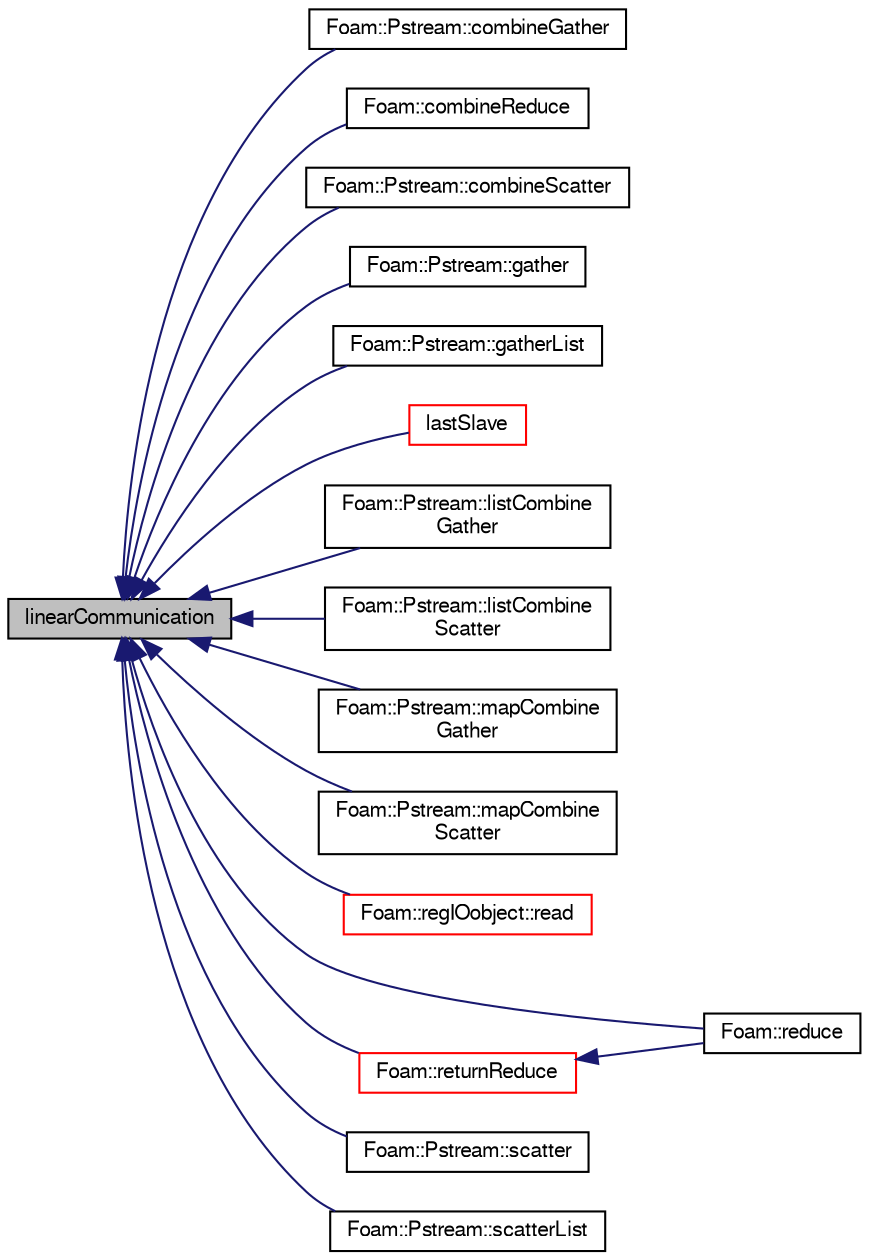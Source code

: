 digraph "linearCommunication"
{
  bgcolor="transparent";
  edge [fontname="FreeSans",fontsize="10",labelfontname="FreeSans",labelfontsize="10"];
  node [fontname="FreeSans",fontsize="10",shape=record];
  rankdir="LR";
  Node15634 [label="linearCommunication",height=0.2,width=0.4,color="black", fillcolor="grey75", style="filled", fontcolor="black"];
  Node15634 -> Node15635 [dir="back",color="midnightblue",fontsize="10",style="solid",fontname="FreeSans"];
  Node15635 [label="Foam::Pstream::combineGather",height=0.2,width=0.4,color="black",URL="$a26250.html#affc3a1954c11e71aafe6072bce9a4942",tooltip="Like above but switches between linear/tree communication. "];
  Node15634 -> Node15636 [dir="back",color="midnightblue",fontsize="10",style="solid",fontname="FreeSans"];
  Node15636 [label="Foam::combineReduce",height=0.2,width=0.4,color="black",URL="$a21124.html#a8c343f8cea376ede9abfdfd4e517f050"];
  Node15634 -> Node15637 [dir="back",color="midnightblue",fontsize="10",style="solid",fontname="FreeSans"];
  Node15637 [label="Foam::Pstream::combineScatter",height=0.2,width=0.4,color="black",URL="$a26250.html#aca0c5c69df01302f98555cacd74a967a",tooltip="Like above but switches between linear/tree communication. "];
  Node15634 -> Node15638 [dir="back",color="midnightblue",fontsize="10",style="solid",fontname="FreeSans"];
  Node15638 [label="Foam::Pstream::gather",height=0.2,width=0.4,color="black",URL="$a26250.html#ac6bd6ba48aeaba13d01248b080a3fbc9",tooltip="Like above but switches between linear/tree communication. "];
  Node15634 -> Node15639 [dir="back",color="midnightblue",fontsize="10",style="solid",fontname="FreeSans"];
  Node15639 [label="Foam::Pstream::gatherList",height=0.2,width=0.4,color="black",URL="$a26250.html#af27b07dfe4135fca416456ae1b323211",tooltip="Like above but switches between linear/tree communication. "];
  Node15634 -> Node15640 [dir="back",color="midnightblue",fontsize="10",style="solid",fontname="FreeSans"];
  Node15640 [label="lastSlave",height=0.2,width=0.4,color="red",URL="$a26270.html#a6ba6de79b96f3b7f2d987b2b657f47e1",tooltip="Process index of last slave. "];
  Node15634 -> Node15879 [dir="back",color="midnightblue",fontsize="10",style="solid",fontname="FreeSans"];
  Node15879 [label="Foam::Pstream::listCombine\lGather",height=0.2,width=0.4,color="black",URL="$a26250.html#a35e4e6e94b62df7b14431dcb0a0bcd2d",tooltip="Like above but switches between linear/tree communication. "];
  Node15634 -> Node15880 [dir="back",color="midnightblue",fontsize="10",style="solid",fontname="FreeSans"];
  Node15880 [label="Foam::Pstream::listCombine\lScatter",height=0.2,width=0.4,color="black",URL="$a26250.html#ab6749bb43e837c32040a992d2d29ca6f",tooltip="Like above but switches between linear/tree communication. "];
  Node15634 -> Node15881 [dir="back",color="midnightblue",fontsize="10",style="solid",fontname="FreeSans"];
  Node15881 [label="Foam::Pstream::mapCombine\lGather",height=0.2,width=0.4,color="black",URL="$a26250.html#a73619efeb9418b7aafe5b1b86c6d436c",tooltip="Like above but switches between linear/tree communication. "];
  Node15634 -> Node15882 [dir="back",color="midnightblue",fontsize="10",style="solid",fontname="FreeSans"];
  Node15882 [label="Foam::Pstream::mapCombine\lScatter",height=0.2,width=0.4,color="black",URL="$a26250.html#a829c1ccd679f6b502e2d7b140f5ee407",tooltip="Like above but switches between linear/tree communication. "];
  Node15634 -> Node15883 [dir="back",color="midnightblue",fontsize="10",style="solid",fontname="FreeSans"];
  Node15883 [label="Foam::regIOobject::read",height=0.2,width=0.4,color="red",URL="$a26334.html#af816873151ddb0126e98bb2f914d8ed5",tooltip="Read object. "];
  Node15634 -> Node17712 [dir="back",color="midnightblue",fontsize="10",style="solid",fontname="FreeSans"];
  Node17712 [label="Foam::reduce",height=0.2,width=0.4,color="black",URL="$a21124.html#a0329de816bfa35edc16d259ac7eec321"];
  Node15634 -> Node17713 [dir="back",color="midnightblue",fontsize="10",style="solid",fontname="FreeSans"];
  Node17713 [label="Foam::returnReduce",height=0.2,width=0.4,color="red",URL="$a21124.html#a8d528a67d2a9c6fe4fb94bc86872624b"];
  Node17713 -> Node17712 [dir="back",color="midnightblue",fontsize="10",style="solid",fontname="FreeSans"];
  Node15634 -> Node17833 [dir="back",color="midnightblue",fontsize="10",style="solid",fontname="FreeSans"];
  Node17833 [label="Foam::Pstream::scatter",height=0.2,width=0.4,color="black",URL="$a26250.html#a63d91b461287f5aefacfa52d92123a9d",tooltip="Like above but switches between linear/tree communication. "];
  Node15634 -> Node17834 [dir="back",color="midnightblue",fontsize="10",style="solid",fontname="FreeSans"];
  Node17834 [label="Foam::Pstream::scatterList",height=0.2,width=0.4,color="black",URL="$a26250.html#a0e6c5783ac810ecb22fc35dacfda489b",tooltip="Like above but switches between linear/tree communication. "];
}
